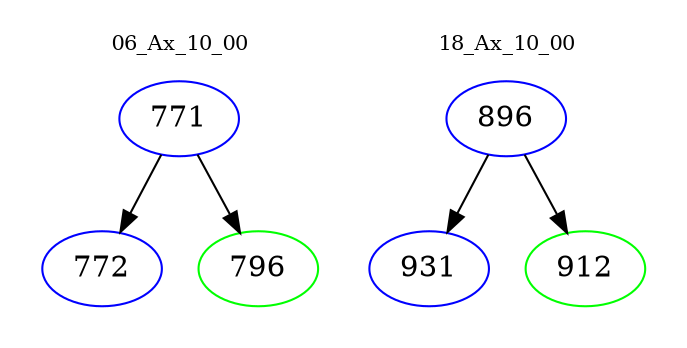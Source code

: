 digraph{
subgraph cluster_0 {
color = white
label = "06_Ax_10_00";
fontsize=10;
T0_771 [label="771", color="blue"]
T0_771 -> T0_772 [color="black"]
T0_772 [label="772", color="blue"]
T0_771 -> T0_796 [color="black"]
T0_796 [label="796", color="green"]
}
subgraph cluster_1 {
color = white
label = "18_Ax_10_00";
fontsize=10;
T1_896 [label="896", color="blue"]
T1_896 -> T1_931 [color="black"]
T1_931 [label="931", color="blue"]
T1_896 -> T1_912 [color="black"]
T1_912 [label="912", color="green"]
}
}
